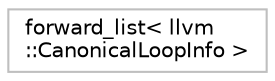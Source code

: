 digraph "Graphical Class Hierarchy"
{
 // LATEX_PDF_SIZE
  bgcolor="transparent";
  edge [fontname="Helvetica",fontsize="10",labelfontname="Helvetica",labelfontsize="10"];
  node [fontname="Helvetica",fontsize="10",shape=record];
  rankdir="LR";
  Node0 [label="forward_list\< llvm\l::CanonicalLoopInfo \>",height=0.2,width=0.4,color="grey75",tooltip=" "];
}
